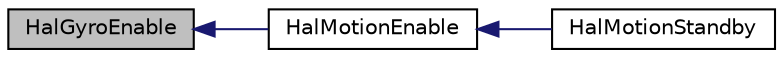 digraph "HalGyroEnable"
{
  edge [fontname="Helvetica",fontsize="10",labelfontname="Helvetica",labelfontsize="10"];
  node [fontname="Helvetica",fontsize="10",shape=record];
  rankdir="LR";
  Node1 [label="HalGyroEnable",height=0.2,width=0.4,color="black", fillcolor="grey75", style="filled" fontcolor="black"];
  Node1 -> Node2 [dir="back",color="midnightblue",fontsize="10",style="solid",fontname="Helvetica"];
  Node2 [label="HalMotionEnable",height=0.2,width=0.4,color="black", fillcolor="white", style="filled",URL="$hal__motion_8h.html#a32cbac6b1e362056ae66c3ffad951f09"];
  Node2 -> Node3 [dir="back",color="midnightblue",fontsize="10",style="solid",fontname="Helvetica"];
  Node3 [label="HalMotionStandby",height=0.2,width=0.4,color="black", fillcolor="white", style="filled",URL="$hal__motion_8h.html#ae45bb3b20065623871a0f393f3089eb9"];
}
